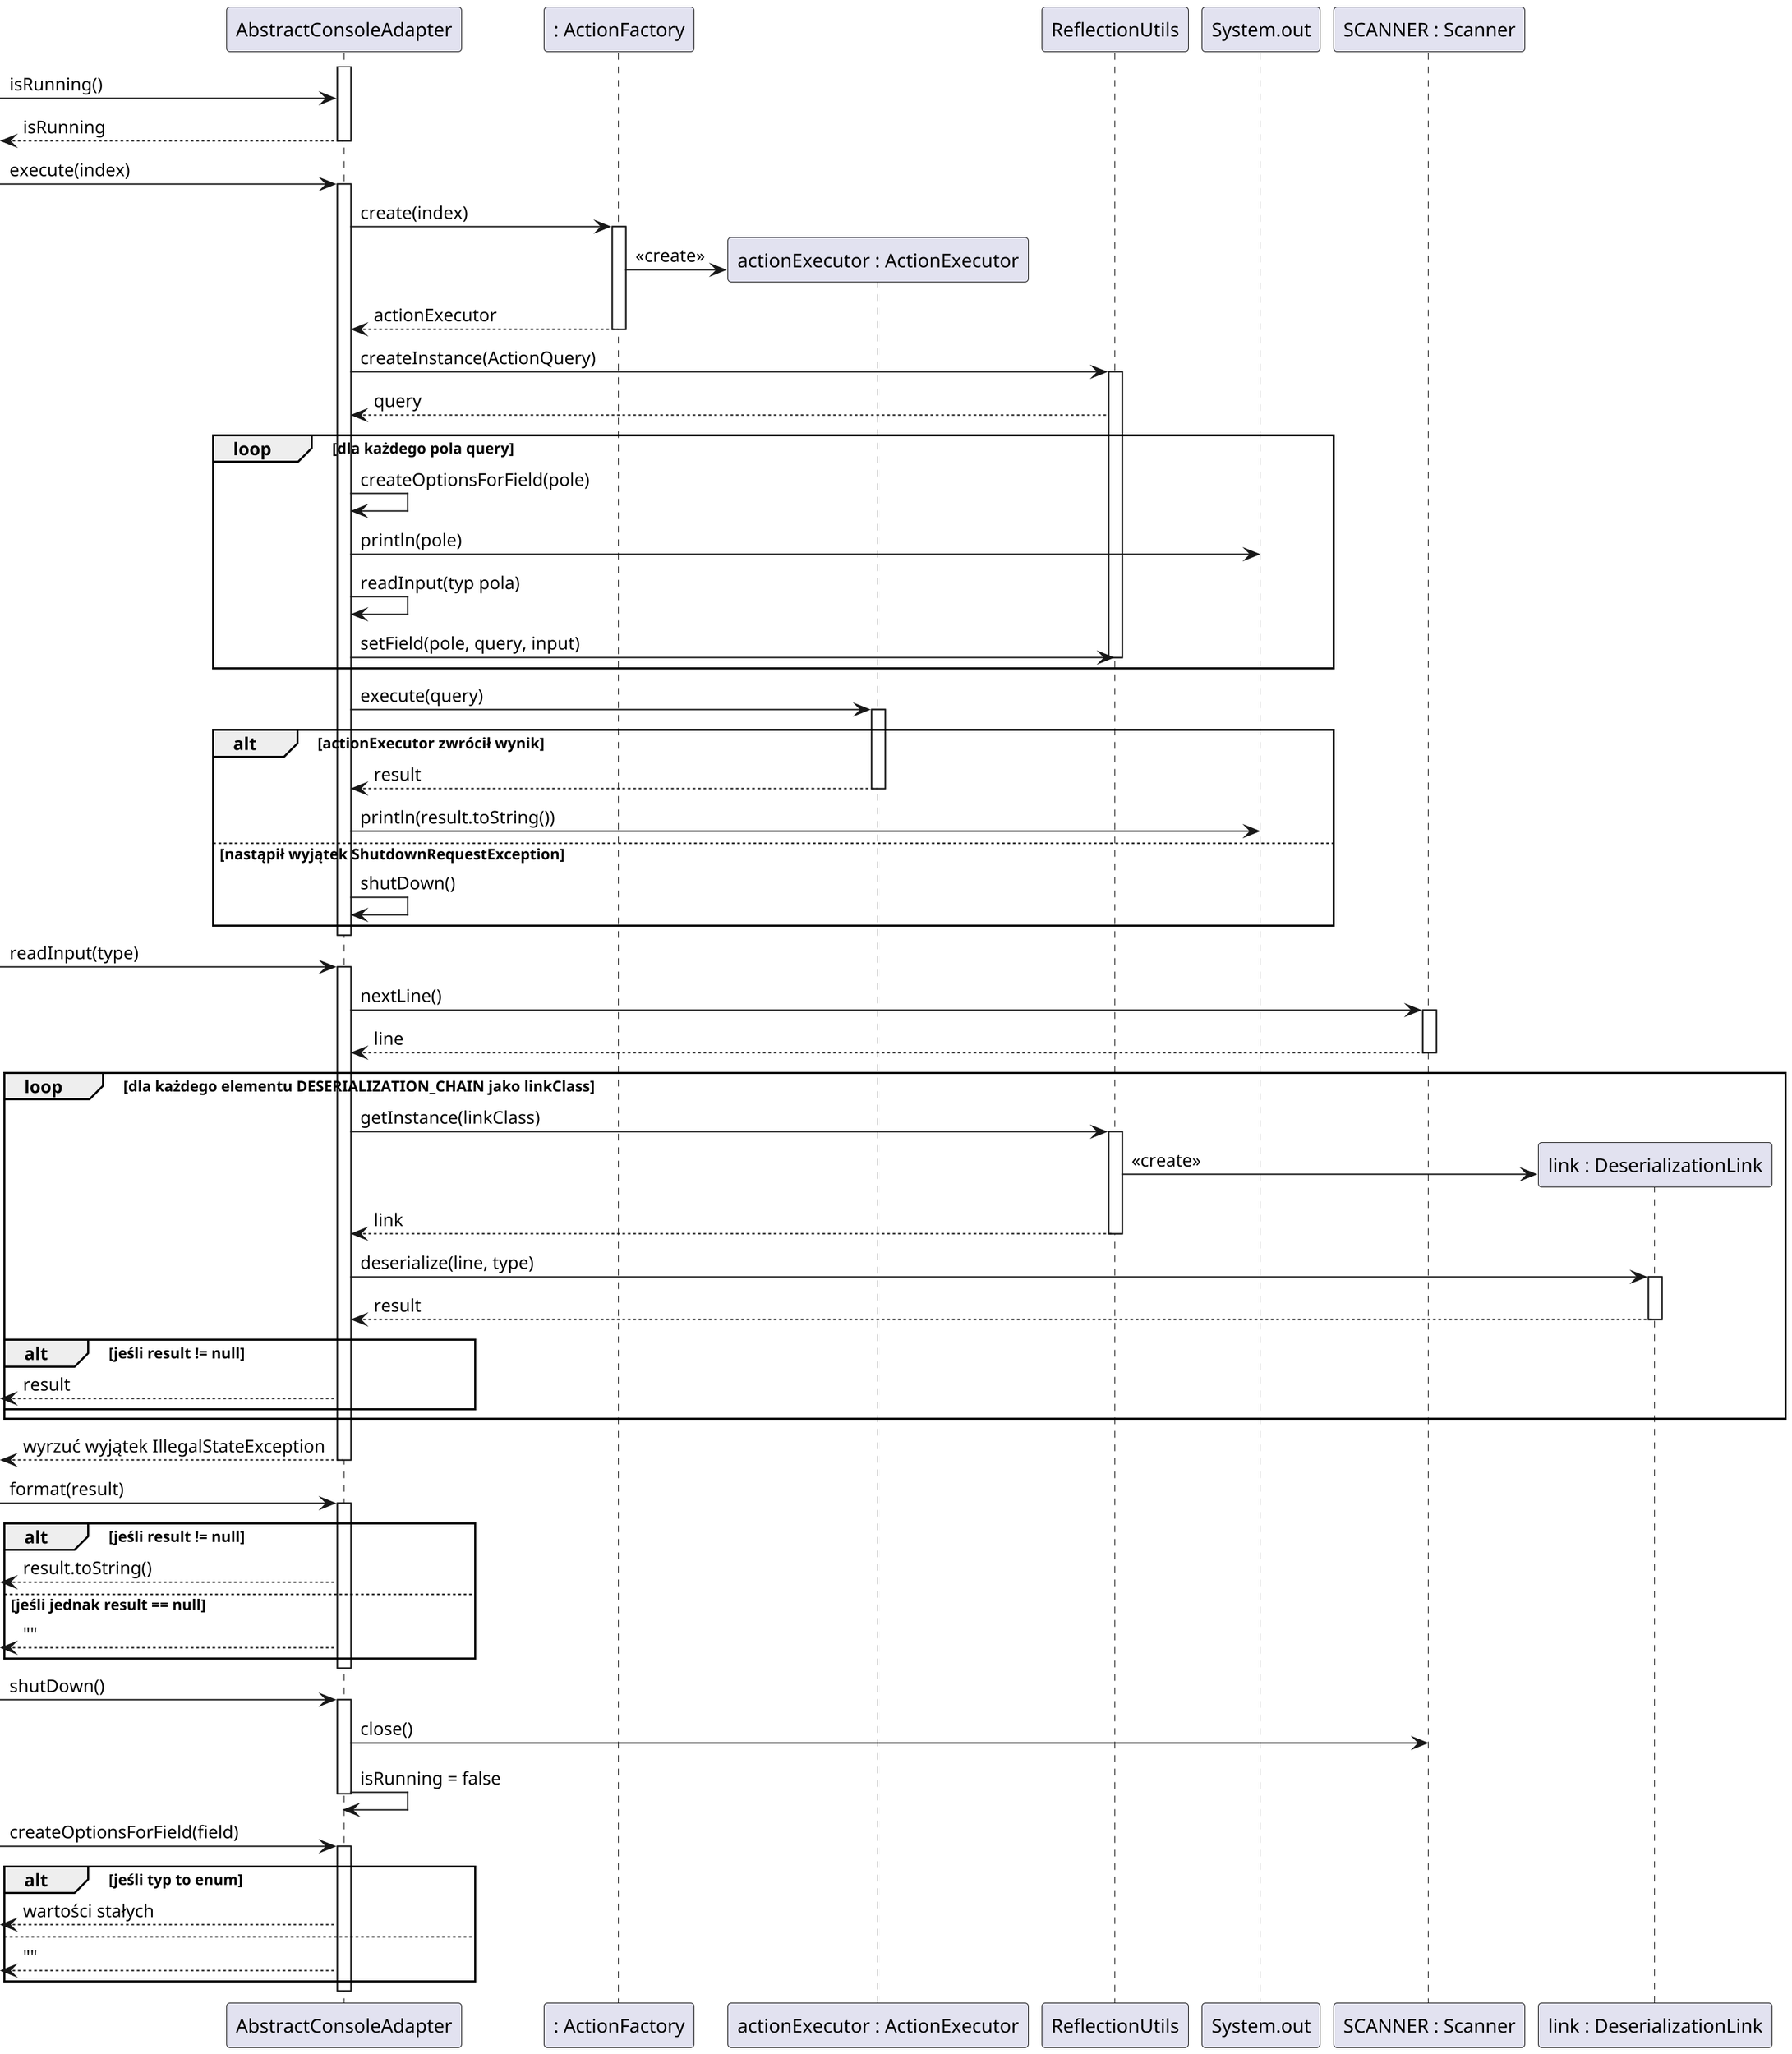 @startuml
scale 2

activate AbstractConsoleAdapter
[->AbstractConsoleAdapter : isRunning()
[<--AbstractConsoleAdapter : isRunning

deactivate AbstractConsoleAdapter

[->AbstractConsoleAdapter : execute(index)
activate AbstractConsoleAdapter
AbstractConsoleAdapter->": ActionFactory" : create(index)
activate ": ActionFactory"
create "actionExecutor : ActionExecutor"
": ActionFactory"->"actionExecutor : ActionExecutor" : <<create>>
": ActionFactory"-->AbstractConsoleAdapter : actionExecutor
deactivate ": ActionFactory"

AbstractConsoleAdapter->ReflectionUtils : createInstance(ActionQuery)
activate ReflectionUtils
ReflectionUtils-->AbstractConsoleAdapter : query

loop dla każdego pola query

AbstractConsoleAdapter -> AbstractConsoleAdapter : createOptionsForField(pole)
AbstractConsoleAdapter -> System.out : println(pole)
AbstractConsoleAdapter -> AbstractConsoleAdapter : readInput(typ pola)
AbstractConsoleAdapter -> ReflectionUtils : setField(pole, query, input)

deactivate ReflectionUtils

end

AbstractConsoleAdapter -> "actionExecutor : ActionExecutor" : execute(query)
activate "actionExecutor : ActionExecutor"
alt actionExecutor zwrócił wynik
    "actionExecutor : ActionExecutor"-->AbstractConsoleAdapter : result
    deactivate "actionExecutor : ActionExecutor"
    AbstractConsoleAdapter->System.out : println(result.toString())
else nastąpił wyjątek ShutdownRequestException
    AbstractConsoleAdapter->AbstractConsoleAdapter : shutDown()
end

deactivate AbstractConsoleAdapter

[->AbstractConsoleAdapter : readInput(type)
activate AbstractConsoleAdapter
AbstractConsoleAdapter->"SCANNER : Scanner" : nextLine()
activate "SCANNER : Scanner"
"SCANNER : Scanner"-->AbstractConsoleAdapter : line
deactivate "SCANNER : Scanner"

loop dla każdego elementu DESERIALIZATION_CHAIN jako linkClass
    AbstractConsoleAdapter->ReflectionUtils : getInstance(linkClass)
    activate ReflectionUtils
    create "link : DeserializationLink"
    ReflectionUtils->"link : DeserializationLink" : <<create>>
    ReflectionUtils-->AbstractConsoleAdapter : link
    deactivate ReflectionUtils
    AbstractConsoleAdapter->"link : DeserializationLink" : deserialize(line, type)
    activate "link : DeserializationLink"
    "link : DeserializationLink"-->AbstractConsoleAdapter : result
    deactivate "link : DeserializationLink"

    alt jeśli result != null
        [<--AbstractConsoleAdapter : result
    end
end

[<--AbstractConsoleAdapter : wyrzuć wyjątek IllegalStateException
deactivate AbstractConsoleAdapter

[->AbstractConsoleAdapter : format(result)
activate AbstractConsoleAdapter
alt jeśli result != null
[<--AbstractConsoleAdapter : result.toString()
else jeśli jednak result == null
[<--AbstractConsoleAdapter : ""
end

deactivate AbstractConsoleAdapter

[->AbstractConsoleAdapter : shutDown()
activate AbstractConsoleAdapter
AbstractConsoleAdapter->"SCANNER : Scanner" : close()
AbstractConsoleAdapter->AbstractConsoleAdapter : isRunning = false

deactivate AbstractConsoleAdapter

[->AbstractConsoleAdapter : createOptionsForField(field)
activate AbstractConsoleAdapter
alt jeśli typ to enum
[<--AbstractConsoleAdapter : wartości stałych
else
[<--AbstractConsoleAdapter : ""
end

deactivate AbstractConsoleAdapter

@enduml